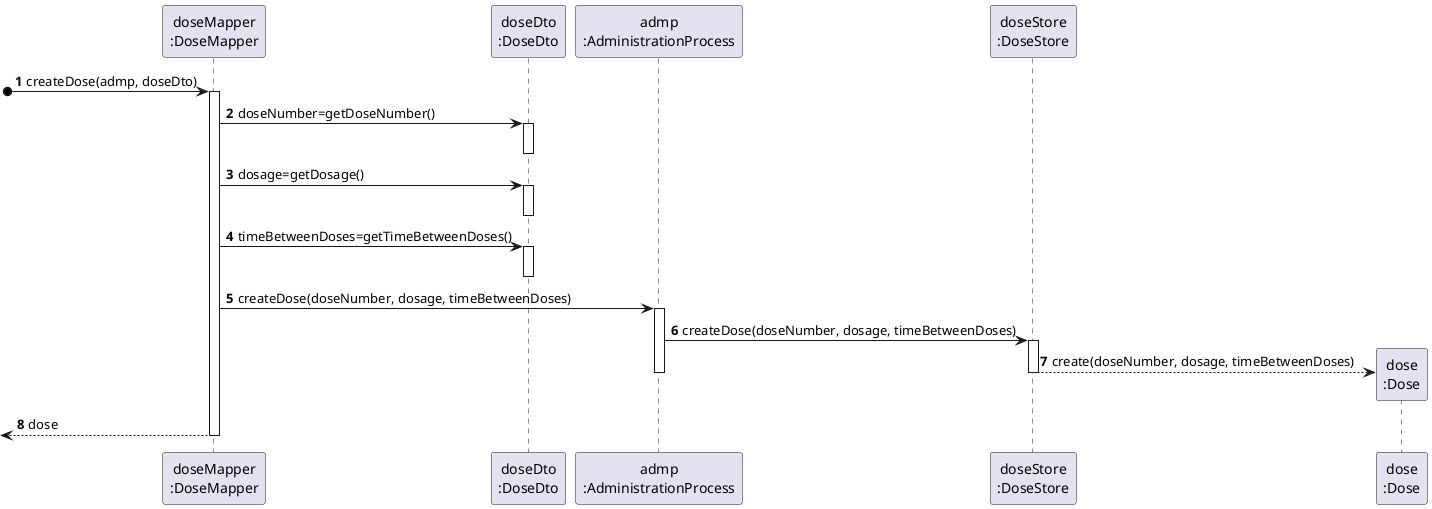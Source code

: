 @startuml
autonumber
participant "doseMapper\n:DoseMapper" as doseMapper
participant "doseDto\n:DoseDto" as doseDto
participant "admp\n:AdministrationProcess" as admp
participant "doseStore\n:DoseStore" as doseStore
participant "dose\n:Dose" as dose
[o-> doseMapper : createDose(admp, doseDto)

activate doseMapper

doseMapper -> doseDto : doseNumber=getDoseNumber()
activate doseDto
deactivate doseDto

doseMapper -> doseDto : dosage=getDosage()
activate doseDto
deactivate doseDto

doseMapper -> doseDto : timeBetweenDoses=getTimeBetweenDoses()
activate doseDto
deactivate doseDto

doseMapper -> admp : createDose(doseNumber, dosage, timeBetweenDoses)
activate admp

admp -> doseStore : createDose(doseNumber, dosage, timeBetweenDoses)
activate doseStore

doseStore --> dose ** : create(doseNumber, dosage, timeBetweenDoses)
deactivate doseStore
deactivate admp
[<-- doseMapper : dose

deactivate doseMapper

@enduml